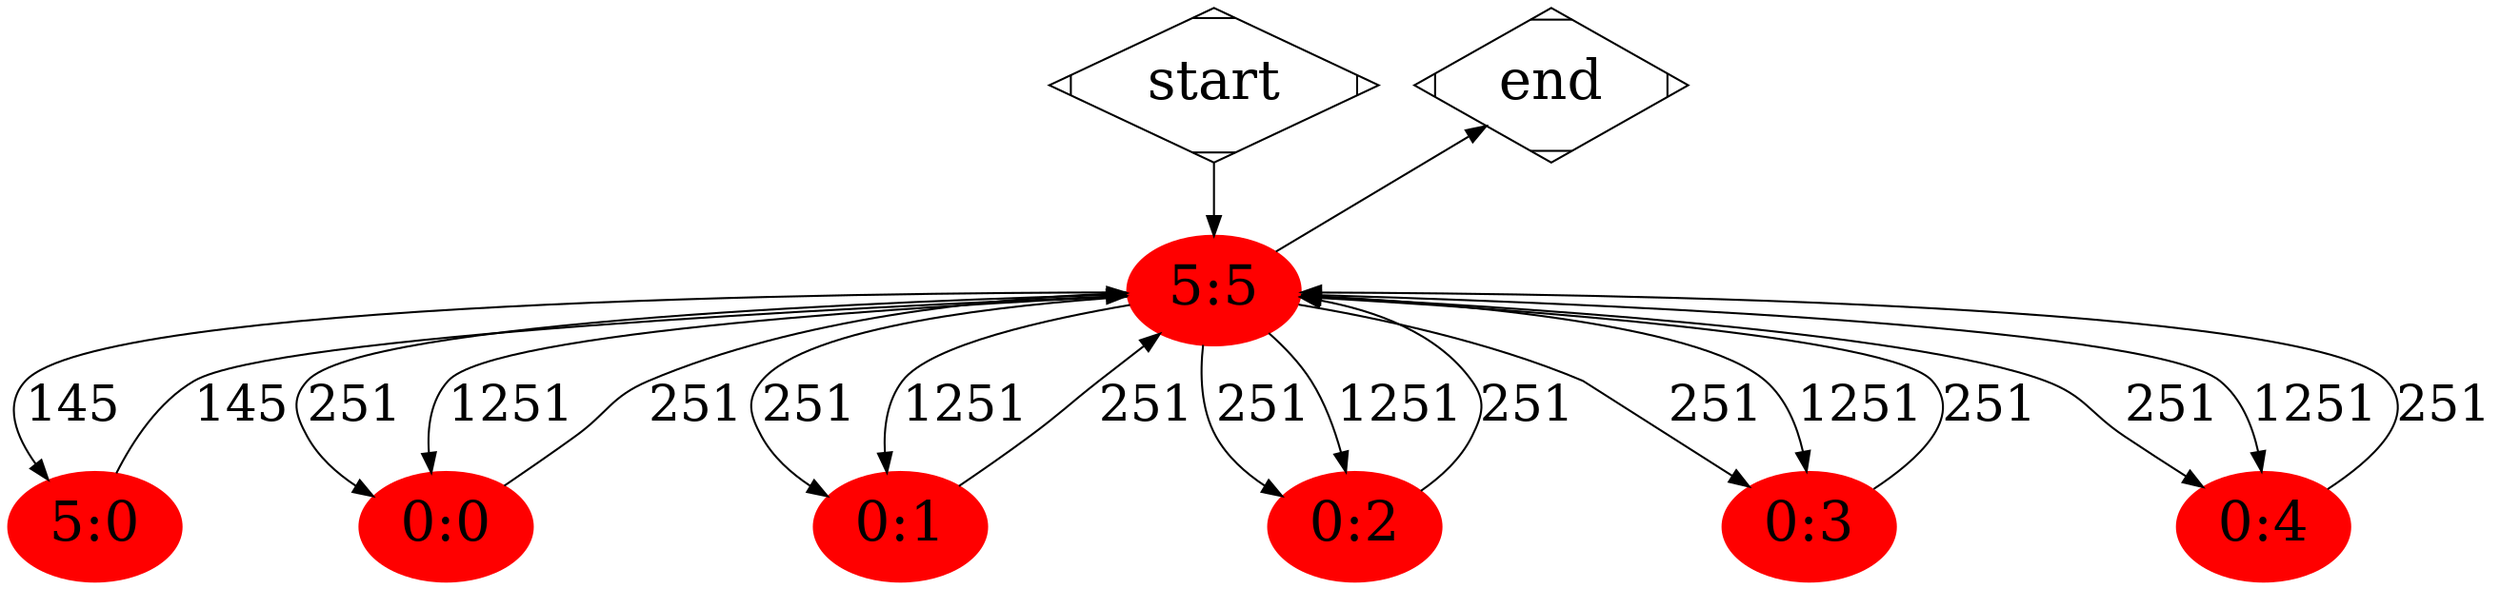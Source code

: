 digraph G {
	node [fontsize=28]
	edge [fontsize=25]
	fontsize=30
	start [label=start fillcolor=skyblue fontsize=28 shape=Mdiamond]
	end [label=end fillcolor=black fontsize=28 shape=Mdiamond]
	// bench.txt
	{
		graph [color=lightgrey style=filled]
		node [color=red fontsize=28 style=filled]
		"5_5" [label="5:5"]
		"5_0" [label="5:0"]
		"0_0" [label="0:0"]
		"0_1" [label="0:1"]
		"0_2" [label="0:2"]
		"0_3" [label="0:3"]
		"0_4" [label="0:4"]
		"5_5" -> "5_0" [label=145]
		"5_0" -> "5_5" [label=145]
		"5_5" -> "0_0" [label=251]
		"5_5" -> "0_0" [label=1251]
		"5_5" -> "0_1" [label=251]
		"5_5" -> "0_1" [label=1251]
		"5_5" -> "0_2" [label=251]
		"5_5" -> "0_2" [label=1251]
		"5_5" -> "0_3" [label=251]
		"5_5" -> "0_3" [label=1251]
		"5_5" -> "0_4" [label=251]
		"5_5" -> "0_4" [label=1251]
		"0_4" -> "5_5" [label=251]
		"0_0" -> "5_5" [label=251]
		"0_1" -> "5_5" [label=251]
		"0_2" -> "5_5" [label=251]
		"0_3" -> "5_5" [label=251]
	}
	start -> "5_5"
	"5_5" -> end [constraint=false]
}
